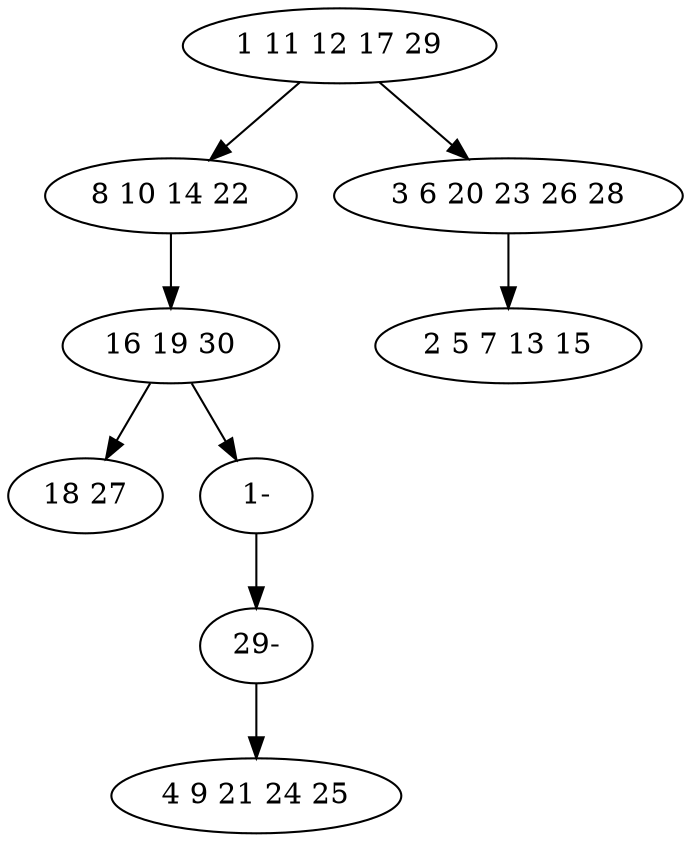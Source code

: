 digraph true_tree {
	"0" -> "1"
	"1" -> "2"
	"2" -> "3"
	"0" -> "4"
	"4" -> "5"
	"2" -> "7"
	"7" -> "8"
	"8" -> "6"
	"0" [label="1 11 12 17 29"];
	"1" [label="8 10 14 22"];
	"2" [label="16 19 30"];
	"3" [label="18 27"];
	"4" [label="3 6 20 23 26 28"];
	"5" [label="2 5 7 13 15"];
	"6" [label="4 9 21 24 25"];
	"7" [label="1-"];
	"8" [label="29-"];
}

